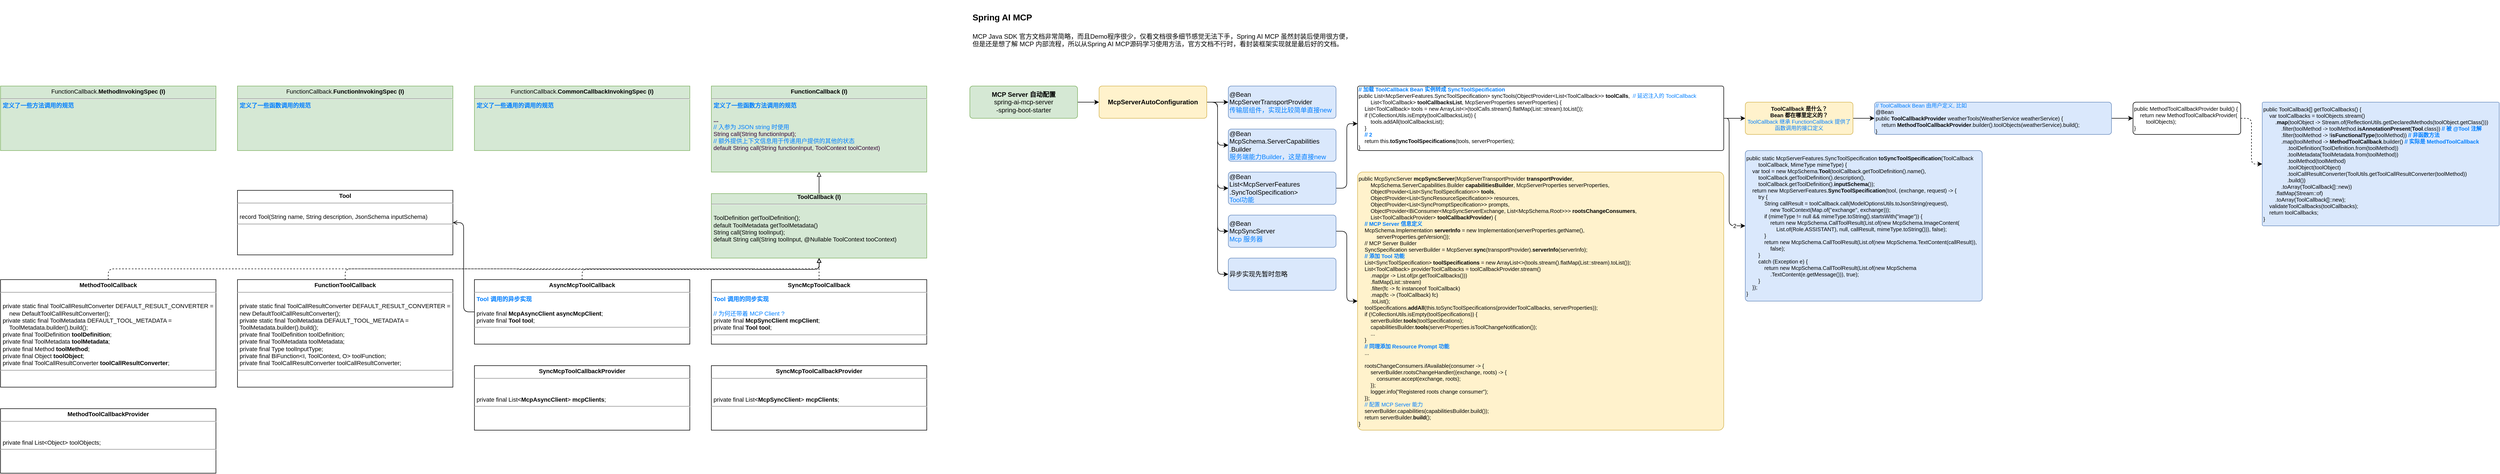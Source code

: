<mxfile version="21.6.5" type="device">
  <diagram name="第 1 页" id="XnNakg923boPIak-HuEp">
    <mxGraphModel dx="3772" dy="879" grid="1" gridSize="10" guides="1" tooltips="1" connect="1" arrows="1" fold="1" page="1" pageScale="1" pageWidth="1169" pageHeight="827" math="0" shadow="0">
      <root>
        <mxCell id="0" />
        <mxCell id="1" parent="0" />
        <mxCell id="woICrgdA6XP3ZZqdvXJH-1" value="&lt;h1&gt;&lt;font style=&quot;&quot;&gt;&lt;span style=&quot;font-size: 16px;&quot;&gt;Spring AI MCP&lt;/span&gt;&lt;/font&gt;&lt;/h1&gt;&lt;div&gt;MCP Java SDK 官方文档非常简略，而且Demo程序很少，仅看文档很多细节感觉无法下手，Spring AI MCP 虽然封装后使用很方便，但是还是想了解 MCP 内部流程，所以从Spring AI MCP源码学习使用方法，官方文档不行时，看封装框架实现就是最后好的文档。&lt;/div&gt;&lt;div&gt;&lt;br&gt;&lt;/div&gt;" style="text;html=1;strokeColor=none;fillColor=none;spacing=5;spacingTop=-20;whiteSpace=wrap;overflow=hidden;rounded=0;" parent="1" vertex="1">
          <mxGeometry x="40" y="10" width="720" height="90" as="geometry" />
        </mxCell>
        <mxCell id="woICrgdA6XP3ZZqdvXJH-4" value="" style="edgeStyle=orthogonalEdgeStyle;rounded=1;orthogonalLoop=1;jettySize=auto;html=1;" parent="1" source="woICrgdA6XP3ZZqdvXJH-2" target="woICrgdA6XP3ZZqdvXJH-3" edge="1">
          <mxGeometry relative="1" as="geometry" />
        </mxCell>
        <mxCell id="woICrgdA6XP3ZZqdvXJH-2" value="&lt;b&gt;MCP Server 自动配置&lt;/b&gt;&lt;br&gt;spring-ai-mcp-server&lt;br&gt;-spring-boot-starter" style="rounded=1;whiteSpace=wrap;html=1;fillColor=#d5e8d4;strokeColor=#82b366;arcSize=9;" parent="1" vertex="1">
          <mxGeometry x="40" y="160" width="200" height="60" as="geometry" />
        </mxCell>
        <mxCell id="woICrgdA6XP3ZZqdvXJH-6" value="" style="edgeStyle=orthogonalEdgeStyle;rounded=1;orthogonalLoop=1;jettySize=auto;html=1;" parent="1" source="woICrgdA6XP3ZZqdvXJH-3" target="woICrgdA6XP3ZZqdvXJH-5" edge="1">
          <mxGeometry relative="1" as="geometry" />
        </mxCell>
        <mxCell id="woICrgdA6XP3ZZqdvXJH-10" style="edgeStyle=orthogonalEdgeStyle;rounded=1;orthogonalLoop=1;jettySize=auto;html=1;exitX=1;exitY=0.5;exitDx=0;exitDy=0;entryX=0;entryY=0.5;entryDx=0;entryDy=0;" parent="1" source="woICrgdA6XP3ZZqdvXJH-3" target="woICrgdA6XP3ZZqdvXJH-7" edge="1">
          <mxGeometry relative="1" as="geometry" />
        </mxCell>
        <mxCell id="woICrgdA6XP3ZZqdvXJH-11" style="edgeStyle=orthogonalEdgeStyle;rounded=1;orthogonalLoop=1;jettySize=auto;html=1;exitX=1;exitY=0.5;exitDx=0;exitDy=0;entryX=0;entryY=0.5;entryDx=0;entryDy=0;" parent="1" source="woICrgdA6XP3ZZqdvXJH-3" target="woICrgdA6XP3ZZqdvXJH-8" edge="1">
          <mxGeometry relative="1" as="geometry" />
        </mxCell>
        <mxCell id="woICrgdA6XP3ZZqdvXJH-12" style="edgeStyle=orthogonalEdgeStyle;rounded=1;orthogonalLoop=1;jettySize=auto;html=1;exitX=1;exitY=0.5;exitDx=0;exitDy=0;entryX=0;entryY=0.5;entryDx=0;entryDy=0;" parent="1" source="woICrgdA6XP3ZZqdvXJH-3" target="woICrgdA6XP3ZZqdvXJH-9" edge="1">
          <mxGeometry relative="1" as="geometry" />
        </mxCell>
        <mxCell id="woICrgdA6XP3ZZqdvXJH-16" style="edgeStyle=orthogonalEdgeStyle;rounded=1;orthogonalLoop=1;jettySize=auto;html=1;exitX=1;exitY=0.5;exitDx=0;exitDy=0;entryX=0;entryY=0.5;entryDx=0;entryDy=0;" parent="1" source="woICrgdA6XP3ZZqdvXJH-3" target="woICrgdA6XP3ZZqdvXJH-15" edge="1">
          <mxGeometry relative="1" as="geometry" />
        </mxCell>
        <mxCell id="woICrgdA6XP3ZZqdvXJH-3" value="&lt;b&gt;McpServerAutoConfiguration&lt;/b&gt;" style="rounded=1;whiteSpace=wrap;html=1;arcSize=9;fillColor=#fff2cc;strokeColor=#d6b656;" parent="1" vertex="1">
          <mxGeometry x="280" y="160" width="200" height="60" as="geometry" />
        </mxCell>
        <mxCell id="woICrgdA6XP3ZZqdvXJH-5" value="@Bean&lt;br&gt;McpServerTransportProvider&lt;br&gt;&lt;font color=&quot;#007fff&quot;&gt;传输层组件，实现比较简单直接new&lt;/font&gt;" style="rounded=1;whiteSpace=wrap;html=1;arcSize=9;fillColor=#dae8fc;strokeColor=#6c8ebf;align=left;" parent="1" vertex="1">
          <mxGeometry x="520" y="160" width="200" height="60" as="geometry" />
        </mxCell>
        <mxCell id="woICrgdA6XP3ZZqdvXJH-7" value="@Bean&lt;br&gt;McpSchema.ServerCapabilities&lt;br&gt;.Builder&lt;br&gt;&lt;font color=&quot;#007fff&quot;&gt;服务端能力Builder，这是直接new&lt;/font&gt;" style="rounded=1;whiteSpace=wrap;html=1;arcSize=9;fillColor=#dae8fc;strokeColor=#6c8ebf;align=left;" parent="1" vertex="1">
          <mxGeometry x="520" y="240" width="200" height="60" as="geometry" />
        </mxCell>
        <mxCell id="woICrgdA6XP3ZZqdvXJH-18" value="" style="edgeStyle=orthogonalEdgeStyle;rounded=1;orthogonalLoop=1;jettySize=auto;html=1;" parent="1" source="woICrgdA6XP3ZZqdvXJH-8" target="woICrgdA6XP3ZZqdvXJH-17" edge="1">
          <mxGeometry relative="1" as="geometry">
            <Array as="points">
              <mxPoint x="740" y="350" />
              <mxPoint x="740" y="230" />
            </Array>
          </mxGeometry>
        </mxCell>
        <mxCell id="woICrgdA6XP3ZZqdvXJH-8" value="@Bean&lt;br&gt;List&amp;lt;McpServerFeatures&lt;br&gt;.SyncToolSpecification&amp;gt;&lt;br&gt;&lt;font color=&quot;#007fff&quot;&gt;Tool功能&lt;/font&gt;" style="rounded=1;whiteSpace=wrap;html=1;arcSize=9;fillColor=#dae8fc;strokeColor=#6c8ebf;align=left;" parent="1" vertex="1">
          <mxGeometry x="520" y="320" width="200" height="60" as="geometry" />
        </mxCell>
        <mxCell id="woICrgdA6XP3ZZqdvXJH-14" value="" style="edgeStyle=orthogonalEdgeStyle;rounded=1;orthogonalLoop=1;jettySize=auto;html=1;" parent="1" source="woICrgdA6XP3ZZqdvXJH-9" target="woICrgdA6XP3ZZqdvXJH-13" edge="1">
          <mxGeometry relative="1" as="geometry" />
        </mxCell>
        <mxCell id="woICrgdA6XP3ZZqdvXJH-9" value="@Bean&lt;br&gt;McpSyncServer&lt;br&gt;&lt;font color=&quot;#007fff&quot;&gt;Mcp 服务器&lt;/font&gt;" style="rounded=1;whiteSpace=wrap;html=1;arcSize=9;fillColor=#dae8fc;strokeColor=#6c8ebf;align=left;" parent="1" vertex="1">
          <mxGeometry x="520" y="400" width="200" height="60" as="geometry" />
        </mxCell>
        <mxCell id="woICrgdA6XP3ZZqdvXJH-13" value="&lt;div style=&quot;font-size: 10px;&quot;&gt;public McpSyncServer &lt;b&gt;mcpSyncServer&lt;/b&gt;(McpServerTransportProvider &lt;b&gt;transportProvider&lt;/b&gt;,&lt;/div&gt;&lt;div style=&quot;font-size: 10px;&quot;&gt;&amp;nbsp; &amp;nbsp; &amp;nbsp; &amp;nbsp; McpSchema.ServerCapabilities.Builder &lt;b&gt;capabilitiesBuilder&lt;/b&gt;, McpServerProperties serverProperties,&lt;/div&gt;&lt;div style=&quot;font-size: 10px;&quot;&gt;&amp;nbsp; &amp;nbsp; &amp;nbsp; &amp;nbsp; ObjectProvider&amp;lt;List&amp;lt;SyncToolSpecification&amp;gt;&amp;gt; &lt;b&gt;tools&lt;/b&gt;,&lt;/div&gt;&lt;div style=&quot;font-size: 10px;&quot;&gt;&amp;nbsp; &amp;nbsp; &amp;nbsp; &amp;nbsp; ObjectProvider&amp;lt;List&amp;lt;SyncResourceSpecification&amp;gt;&amp;gt; resources,&lt;/div&gt;&lt;div style=&quot;font-size: 10px;&quot;&gt;&amp;nbsp; &amp;nbsp; &amp;nbsp; &amp;nbsp; ObjectProvider&amp;lt;List&amp;lt;SyncPromptSpecification&amp;gt;&amp;gt; prompts,&lt;/div&gt;&lt;div style=&quot;font-size: 10px;&quot;&gt;&amp;nbsp; &amp;nbsp; &amp;nbsp; &amp;nbsp; ObjectProvider&amp;lt;BiConsumer&amp;lt;McpSyncServerExchange, List&amp;lt;McpSchema.Root&amp;gt;&amp;gt;&amp;gt; &lt;b&gt;rootsChangeConsumers&lt;/b&gt;,&lt;/div&gt;&lt;div style=&quot;font-size: 10px;&quot;&gt;&amp;nbsp; &amp;nbsp; &amp;nbsp; &amp;nbsp; List&amp;lt;ToolCallbackProvider&amp;gt; &lt;b&gt;toolCallbackProvider&lt;/b&gt;) {&lt;/div&gt;&lt;div style=&quot;font-size: 10px;&quot;&gt;&lt;font color=&quot;#007fff&quot;&gt;&lt;b&gt;&amp;nbsp; &amp;nbsp; // MCP Server 信息定义&lt;/b&gt;&lt;/font&gt;&lt;/div&gt;&lt;div style=&quot;font-size: 10px;&quot;&gt;&amp;nbsp; &amp;nbsp; McpSchema.Implementation &lt;b&gt;serverInfo&lt;/b&gt; = new Implementation(serverProperties.getName(),&lt;/div&gt;&lt;div style=&quot;font-size: 10px;&quot;&gt;&amp;nbsp; &amp;nbsp; &amp;nbsp; &amp;nbsp; &amp;nbsp; &amp;nbsp; serverProperties.getVersion());&lt;/div&gt;&lt;div style=&quot;font-size: 10px;&quot;&gt;&amp;nbsp; &amp;nbsp; // MCP Server Builder&lt;/div&gt;&lt;div style=&quot;font-size: 10px;&quot;&gt;&amp;nbsp; &amp;nbsp; SyncSpecification serverBuilder = McpServer.&lt;b&gt;sync&lt;/b&gt;(transportProvider).&lt;b&gt;serverInfo&lt;/b&gt;(serverInfo);&lt;/div&gt;&lt;div style=&quot;font-size: 10px;&quot;&gt;&lt;font color=&quot;#007fff&quot;&gt;&lt;b&gt;&amp;nbsp; &amp;nbsp; // 添加 Tool 功能&lt;/b&gt;&lt;/font&gt;&lt;/div&gt;&lt;div style=&quot;font-size: 10px;&quot;&gt;&amp;nbsp; &amp;nbsp; List&amp;lt;SyncToolSpecification&amp;gt; &lt;b&gt;toolSpecifications&lt;/b&gt; = new ArrayList&amp;lt;&amp;gt;(tools.stream().flatMap(List::stream).toList());&lt;/div&gt;&lt;div style=&quot;font-size: 10px;&quot;&gt;&amp;nbsp; &amp;nbsp; List&amp;lt;ToolCallback&amp;gt; providerToolCallbacks = toolCallbackProvider.stream()&lt;/div&gt;&lt;div style=&quot;font-size: 10px;&quot;&gt;&amp;nbsp; &amp;nbsp; &amp;nbsp; &amp;nbsp; .map(pr -&amp;gt; List.of(pr.getToolCallbacks()))&lt;/div&gt;&lt;div style=&quot;font-size: 10px;&quot;&gt;&amp;nbsp; &amp;nbsp; &amp;nbsp; &amp;nbsp; .flatMap(List::stream)&lt;/div&gt;&lt;div style=&quot;font-size: 10px;&quot;&gt;&amp;nbsp; &amp;nbsp; &amp;nbsp; &amp;nbsp; .filter(fc -&amp;gt; fc instanceof ToolCallback)&lt;/div&gt;&lt;div style=&quot;font-size: 10px;&quot;&gt;&amp;nbsp; &amp;nbsp; &amp;nbsp; &amp;nbsp; .map(fc -&amp;gt; (ToolCallback) fc)&lt;/div&gt;&lt;div style=&quot;font-size: 10px;&quot;&gt;&amp;nbsp; &amp;nbsp; &amp;nbsp; &amp;nbsp; .toList();&lt;/div&gt;&lt;div style=&quot;font-size: 10px;&quot;&gt;&amp;nbsp; &amp;nbsp; toolSpecifications.&lt;b&gt;addAll&lt;/b&gt;(this.toSyncToolSpecifications(providerToolCallbacks, serverProperties));&lt;/div&gt;&lt;div style=&quot;font-size: 10px;&quot;&gt;&amp;nbsp; &amp;nbsp; if (!CollectionUtils.isEmpty(toolSpecifications)) {&lt;/div&gt;&lt;div style=&quot;font-size: 10px;&quot;&gt;&amp;nbsp; &amp;nbsp; &amp;nbsp; &amp;nbsp; serverBuilder.&lt;b&gt;tools&lt;/b&gt;(toolSpecifications);&lt;/div&gt;&lt;div style=&quot;font-size: 10px;&quot;&gt;&amp;nbsp; &amp;nbsp; &amp;nbsp; &amp;nbsp; capabilitiesBuilder.&lt;b&gt;tools&lt;/b&gt;(serverProperties.isToolChangeNotification());&lt;/div&gt;&lt;div style=&quot;font-size: 10px;&quot;&gt;&amp;nbsp; &amp;nbsp; &amp;nbsp; &amp;nbsp; ...&lt;/div&gt;&lt;div style=&quot;font-size: 10px;&quot;&gt;&amp;nbsp; &amp;nbsp; }&lt;/div&gt;&lt;div style=&quot;font-size: 10px;&quot;&gt;&lt;font color=&quot;#007fff&quot;&gt;&lt;b&gt;&amp;nbsp; &amp;nbsp; // 同理添加 Resource Prompt 功能&lt;/b&gt;&lt;/font&gt;&lt;/div&gt;&lt;div style=&quot;font-size: 10px;&quot;&gt;&amp;nbsp; &amp;nbsp; ...&lt;/div&gt;&lt;div style=&quot;font-size: 10px;&quot;&gt;&lt;br style=&quot;font-size: 10px;&quot;&gt;&lt;/div&gt;&lt;div style=&quot;font-size: 10px;&quot;&gt;&amp;nbsp; &amp;nbsp; rootsChangeConsumers.ifAvailable(consumer -&amp;gt; {&lt;/div&gt;&lt;div style=&quot;font-size: 10px;&quot;&gt;&amp;nbsp; &amp;nbsp; &amp;nbsp; &amp;nbsp; serverBuilder.rootsChangeHandler((exchange, roots) -&amp;gt; {&lt;/div&gt;&lt;div style=&quot;font-size: 10px;&quot;&gt;&amp;nbsp; &amp;nbsp; &amp;nbsp; &amp;nbsp; &amp;nbsp; &amp;nbsp; consumer.accept(exchange, roots);&lt;/div&gt;&lt;div style=&quot;font-size: 10px;&quot;&gt;&amp;nbsp; &amp;nbsp; &amp;nbsp; &amp;nbsp; });&lt;/div&gt;&lt;div style=&quot;font-size: 10px;&quot;&gt;&amp;nbsp; &amp;nbsp; &amp;nbsp; &amp;nbsp; logger.info(&quot;Registered roots change consumer&quot;);&lt;/div&gt;&lt;div style=&quot;font-size: 10px;&quot;&gt;&amp;nbsp; &amp;nbsp; });&lt;/div&gt;&lt;div style=&quot;font-size: 10px;&quot;&gt;&lt;font color=&quot;#007fff&quot;&gt;&amp;nbsp; &amp;nbsp; // 配置 MCP Server 能力&lt;/font&gt;&lt;/div&gt;&lt;div style=&quot;font-size: 10px;&quot;&gt;&amp;nbsp; &amp;nbsp; serverBuilder.capabilities(capabilitiesBuilder.build());&lt;/div&gt;&lt;div style=&quot;font-size: 10px;&quot;&gt;&amp;nbsp; &amp;nbsp; return serverBuilder.&lt;b&gt;build&lt;/b&gt;();&lt;/div&gt;&lt;div style=&quot;font-size: 10px;&quot;&gt;}&lt;/div&gt;" style="rounded=1;whiteSpace=wrap;html=1;arcSize=2;fillColor=#fff2cc;strokeColor=#d6b656;align=left;fontSize=10;" parent="1" vertex="1">
          <mxGeometry x="760" y="320" width="680" height="480" as="geometry" />
        </mxCell>
        <mxCell id="woICrgdA6XP3ZZqdvXJH-15" value="异步实现先暂时忽略" style="rounded=1;whiteSpace=wrap;html=1;arcSize=9;fillColor=#dae8fc;strokeColor=#6c8ebf;align=left;" parent="1" vertex="1">
          <mxGeometry x="520" y="480" width="200" height="60" as="geometry" />
        </mxCell>
        <mxCell id="woICrgdA6XP3ZZqdvXJH-20" value="" style="edgeStyle=orthogonalEdgeStyle;rounded=1;orthogonalLoop=1;jettySize=auto;html=1;" parent="1" source="woICrgdA6XP3ZZqdvXJH-17" target="woICrgdA6XP3ZZqdvXJH-19" edge="1">
          <mxGeometry relative="1" as="geometry" />
        </mxCell>
        <mxCell id="woICrgdA6XP3ZZqdvXJH-47" style="edgeStyle=orthogonalEdgeStyle;rounded=1;orthogonalLoop=1;jettySize=auto;html=1;exitX=1;exitY=0.5;exitDx=0;exitDy=0;entryX=0;entryY=0.5;entryDx=0;entryDy=0;" parent="1" source="woICrgdA6XP3ZZqdvXJH-17" target="woICrgdA6XP3ZZqdvXJH-46" edge="1">
          <mxGeometry relative="1" as="geometry">
            <Array as="points">
              <mxPoint x="1450" y="220" />
              <mxPoint x="1450" y="420" />
            </Array>
          </mxGeometry>
        </mxCell>
        <mxCell id="woICrgdA6XP3ZZqdvXJH-48" value="2" style="edgeLabel;html=1;align=center;verticalAlign=middle;resizable=0;points=[];" parent="woICrgdA6XP3ZZqdvXJH-47" vertex="1" connectable="0">
          <mxGeometry x="0.73" y="1" relative="1" as="geometry">
            <mxPoint x="9" y="2" as="offset" />
          </mxGeometry>
        </mxCell>
        <mxCell id="woICrgdA6XP3ZZqdvXJH-17" value="&lt;div style=&quot;font-size: 10px;&quot;&gt;&lt;font color=&quot;#007fff&quot; style=&quot;font-size: 10px;&quot;&gt;&lt;b style=&quot;font-size: 10px;&quot;&gt;// 加载 ToolCallback Bean 实例转成 SyncToolSpecification&lt;/b&gt;&lt;/font&gt;&lt;/div&gt;&lt;div style=&quot;font-size: 10px;&quot;&gt;public List&amp;lt;McpServerFeatures.SyncToolSpecification&amp;gt; syncTools(ObjectProvider&amp;lt;List&amp;lt;ToolCallback&amp;gt;&amp;gt; &lt;b style=&quot;font-size: 10px;&quot;&gt;toolCalls&lt;/b&gt;,&amp;nbsp; &lt;font color=&quot;#007fff&quot;&gt;// 延迟注入的 ToolCallback&lt;/font&gt;&lt;/div&gt;&lt;div style=&quot;font-size: 10px;&quot;&gt;&amp;nbsp; &amp;nbsp; &amp;nbsp; &amp;nbsp; List&amp;lt;ToolCallback&amp;gt; &lt;b style=&quot;font-size: 10px;&quot;&gt;toolCallbacksList&lt;/b&gt;, McpServerProperties serverProperties) {&lt;/div&gt;&lt;div style=&quot;font-size: 10px;&quot;&gt;&amp;nbsp; &amp;nbsp; List&amp;lt;ToolCallback&amp;gt; tools = new ArrayList&amp;lt;&amp;gt;(toolCalls.stream().flatMap(List::stream).toList());&lt;/div&gt;&lt;div style=&quot;font-size: 10px;&quot;&gt;&amp;nbsp; &amp;nbsp; if (!CollectionUtils.isEmpty(toolCallbacksList)) {&lt;/div&gt;&lt;div style=&quot;font-size: 10px;&quot;&gt;&amp;nbsp; &amp;nbsp; &amp;nbsp; &amp;nbsp; tools.addAll(toolCallbacksList);&lt;/div&gt;&lt;div style=&quot;font-size: 10px;&quot;&gt;&amp;nbsp; &amp;nbsp; }&lt;/div&gt;&lt;div style=&quot;font-size: 10px;&quot;&gt;&amp;nbsp; &amp;nbsp; &lt;b&gt;&lt;font color=&quot;#007fff&quot;&gt;// 2&lt;/font&gt;&lt;/b&gt;&lt;/div&gt;&lt;div style=&quot;font-size: 10px;&quot;&gt;&amp;nbsp; &amp;nbsp; return this.&lt;b style=&quot;font-size: 10px;&quot;&gt;toSyncToolSpecifications&lt;/b&gt;(tools, serverProperties);&lt;/div&gt;&lt;div style=&quot;font-size: 10px;&quot;&gt;}&lt;/div&gt;" style="rounded=1;whiteSpace=wrap;html=1;arcSize=3;align=left;fontSize=10;" parent="1" vertex="1">
          <mxGeometry x="760" y="160" width="680" height="120" as="geometry" />
        </mxCell>
        <mxCell id="woICrgdA6XP3ZZqdvXJH-22" value="" style="edgeStyle=orthogonalEdgeStyle;rounded=1;orthogonalLoop=1;jettySize=auto;html=1;" parent="1" source="woICrgdA6XP3ZZqdvXJH-19" target="woICrgdA6XP3ZZqdvXJH-21" edge="1">
          <mxGeometry relative="1" as="geometry" />
        </mxCell>
        <mxCell id="woICrgdA6XP3ZZqdvXJH-19" value="&lt;div style=&quot;font-size: 10px;&quot;&gt;&lt;b&gt;ToolCallback 是什么？&lt;/b&gt;&lt;br&gt;&lt;b&gt;Bean 都在哪里定义的？&lt;/b&gt;&lt;br&gt;&lt;font style=&quot;&quot; color=&quot;#007fff&quot;&gt;ToolCallback 继承 FunctionCallback 提供了函数调用的接口定义&lt;/font&gt;&lt;/div&gt;" style="rounded=1;whiteSpace=wrap;html=1;arcSize=9;align=center;fontSize=10;fillColor=#fff2cc;strokeColor=#d6b656;" parent="1" vertex="1">
          <mxGeometry x="1480" y="190" width="200" height="60" as="geometry" />
        </mxCell>
        <mxCell id="woICrgdA6XP3ZZqdvXJH-43" value="" style="edgeStyle=orthogonalEdgeStyle;rounded=1;orthogonalLoop=1;jettySize=auto;html=1;" parent="1" source="woICrgdA6XP3ZZqdvXJH-21" target="woICrgdA6XP3ZZqdvXJH-42" edge="1">
          <mxGeometry relative="1" as="geometry" />
        </mxCell>
        <mxCell id="woICrgdA6XP3ZZqdvXJH-21" value="&lt;div style=&quot;font-size: 10px;&quot;&gt;&lt;font color=&quot;#007fff&quot;&gt;// ToolCallback Bean 由用户定义, 比如&lt;/font&gt;&lt;/div&gt;&lt;div style=&quot;font-size: 10px;&quot;&gt;&lt;div&gt;@Bean&lt;/div&gt;&lt;div&gt;public &lt;b&gt;ToolCallbackProvider&lt;/b&gt; weatherTools(WeatherService weatherService) {&lt;/div&gt;&lt;div&gt;&amp;nbsp; &amp;nbsp; return &lt;b&gt;MethodToolCallbackProvider&lt;/b&gt;.builder().toolObjects(weatherService).build();&lt;/div&gt;&lt;div&gt;}&lt;/div&gt;&lt;/div&gt;" style="rounded=1;whiteSpace=wrap;html=1;arcSize=9;align=left;fontSize=10;fillColor=#dae8fc;strokeColor=#6c8ebf;" parent="1" vertex="1">
          <mxGeometry x="1720" y="190" width="440" height="60" as="geometry" />
        </mxCell>
        <mxCell id="woICrgdA6XP3ZZqdvXJH-23" value="&lt;p style=&quot;margin: 4px 0px 0px; text-align: center; font-size: 11px;&quot;&gt;&lt;b style=&quot;font-size: 11px;&quot;&gt;FunctionCallback (I)&lt;/b&gt;&lt;br style=&quot;font-size: 11px;&quot;&gt;&lt;/p&gt;&lt;hr style=&quot;font-size: 11px;&quot;&gt;&lt;p style=&quot;margin: 0px 0px 0px 4px; font-size: 11px;&quot;&gt;&lt;/p&gt;&lt;p style=&quot;margin: 0px 0px 0px 4px; font-size: 11px;&quot;&gt;&lt;b style=&quot;font-size: 11px;&quot;&gt;&lt;font color=&quot;#007fff&quot; style=&quot;font-size: 11px;&quot;&gt;定义了一些函数方法调用的规范&lt;/font&gt;&lt;/b&gt;&lt;/p&gt;&lt;p style=&quot;margin: 0px 0px 0px 4px; font-size: 11px;&quot;&gt;&lt;b style=&quot;font-size: 11px;&quot;&gt;&lt;font color=&quot;#007fff&quot; style=&quot;font-size: 11px;&quot;&gt;&lt;br style=&quot;font-size: 11px;&quot;&gt;&lt;/font&gt;&lt;/b&gt;&lt;/p&gt;&lt;p style=&quot;margin: 0px 0px 0px 4px; font-size: 11px;&quot;&gt;&lt;b style=&quot;font-size: 11px;&quot;&gt;&lt;font color=&quot;#330033&quot; style=&quot;font-size: 11px;&quot;&gt;...&lt;/font&gt;&lt;/b&gt;&lt;/p&gt;&lt;p style=&quot;margin: 0px 0px 0px 4px; font-size: 11px;&quot;&gt;&lt;font style=&quot;font-size: 11px;&quot; color=&quot;#007fff&quot;&gt;// 入参为 JSON string 时使用&lt;/font&gt;&lt;/p&gt;&lt;p style=&quot;margin: 0px 0px 0px 4px; font-size: 11px;&quot;&gt;&lt;font color=&quot;#330033&quot; style=&quot;font-size: 11px;&quot;&gt;String call(String functionInput);&lt;br style=&quot;font-size: 11px;&quot;&gt;&lt;/font&gt;&lt;/p&gt;&lt;p style=&quot;margin: 0px 0px 0px 4px; font-size: 11px;&quot;&gt;&lt;font color=&quot;#007fff&quot; style=&quot;font-size: 11px;&quot;&gt;// 额外提供上下文信息用于传递用户提供的其他的状态&lt;/font&gt;&lt;/p&gt;&lt;p style=&quot;margin: 0px 0px 0px 4px; font-size: 11px;&quot;&gt;&lt;font color=&quot;#330033&quot; style=&quot;font-size: 11px;&quot;&gt;default String call(String functionInput, ToolContext toolContext)&lt;br style=&quot;font-size: 11px;&quot;&gt;&lt;/font&gt;&lt;/p&gt;&lt;p style=&quot;margin: 0px 0px 0px 4px; font-size: 11px;&quot;&gt;&lt;font style=&quot;font-size: 11px;&quot; color=&quot;#007fff&quot;&gt;&lt;b style=&quot;font-size: 11px;&quot;&gt;&lt;br style=&quot;font-size: 11px;&quot;&gt;&lt;/b&gt;&lt;/font&gt;&lt;/p&gt;" style="verticalAlign=top;align=left;overflow=fill;fontSize=11;fontFamily=Helvetica;html=1;whiteSpace=wrap;fillColor=#d5e8d4;strokeColor=#82b366;" parent="1" vertex="1">
          <mxGeometry x="-440" y="160" width="400" height="160" as="geometry" />
        </mxCell>
        <mxCell id="woICrgdA6XP3ZZqdvXJH-28" style="edgeStyle=orthogonalEdgeStyle;rounded=1;orthogonalLoop=1;jettySize=auto;html=1;exitX=0.5;exitY=0;exitDx=0;exitDy=0;endArrow=block;endFill=0;fontSize=11;" parent="1" source="woICrgdA6XP3ZZqdvXJH-24" target="woICrgdA6XP3ZZqdvXJH-23" edge="1">
          <mxGeometry relative="1" as="geometry" />
        </mxCell>
        <mxCell id="woICrgdA6XP3ZZqdvXJH-24" value="&lt;div style=&quot;text-align: center; font-size: 11px;&quot;&gt;&lt;b style=&quot;font-size: 11px;&quot;&gt;ToolCallback (I)&lt;/b&gt;&lt;br style=&quot;font-size: 11px;&quot;&gt;&lt;/div&gt;&lt;hr style=&quot;font-size: 11px;&quot;&gt;&lt;p style=&quot;margin: 0px 0px 0px 4px; font-size: 11px;&quot;&gt;&lt;br style=&quot;font-size: 11px;&quot;&gt;&lt;/p&gt;&lt;p style=&quot;margin: 0px 0px 0px 4px; font-size: 11px;&quot;&gt;ToolDefinition getToolDefinition();&lt;br style=&quot;font-size: 11px;&quot;&gt;&lt;/p&gt;&lt;p style=&quot;margin: 0px 0px 0px 4px; font-size: 11px;&quot;&gt;default ToolMetadata getToolMetadata()&lt;br style=&quot;font-size: 11px;&quot;&gt;&lt;/p&gt;&lt;p style=&quot;margin: 0px 0px 0px 4px; font-size: 11px;&quot;&gt;String call(String toolInput);&lt;br style=&quot;font-size: 11px;&quot;&gt;&lt;/p&gt;&lt;p style=&quot;margin: 0px 0px 0px 4px; font-size: 11px;&quot;&gt;default String call(String toolInput, @Nullable ToolContext tooContext)&lt;br style=&quot;font-size: 11px;&quot;&gt;&lt;/p&gt;" style="verticalAlign=top;align=left;overflow=fill;fontSize=11;fontFamily=Helvetica;html=1;whiteSpace=wrap;fillColor=#d5e8d4;strokeColor=#82b366;" parent="1" vertex="1">
          <mxGeometry x="-440" y="360" width="400" height="120" as="geometry" />
        </mxCell>
        <mxCell id="woICrgdA6XP3ZZqdvXJH-25" value="&lt;p style=&quot;margin: 4px 0px 0px; text-align: center; font-size: 11px;&quot;&gt;FunctionCallback.&lt;b style=&quot;font-size: 11px;&quot;&gt;CommonCallbackInvokingSpec&amp;nbsp;(I)&lt;/b&gt;&lt;br style=&quot;font-size: 11px;&quot;&gt;&lt;/p&gt;&lt;hr style=&quot;font-size: 11px;&quot;&gt;&lt;p style=&quot;margin: 0px 0px 0px 4px; font-size: 11px;&quot;&gt;&lt;/p&gt;&lt;p style=&quot;margin: 0px 0px 0px 4px; font-size: 11px;&quot;&gt;&lt;b style=&quot;font-size: 11px;&quot;&gt;&lt;font color=&quot;#007fff&quot; style=&quot;font-size: 11px;&quot;&gt;定义了一些通用的调用的规范&lt;/font&gt;&lt;/b&gt;&lt;/p&gt;&lt;p style=&quot;margin: 0px 0px 0px 4px; font-size: 11px;&quot;&gt;&lt;b style=&quot;font-size: 11px;&quot;&gt;&lt;font color=&quot;#007fff&quot; style=&quot;font-size: 11px;&quot;&gt;&lt;br style=&quot;font-size: 11px;&quot;&gt;&lt;/font&gt;&lt;/b&gt;&lt;/p&gt;&lt;p style=&quot;margin: 0px 0px 0px 4px; font-size: 11px;&quot;&gt;&lt;br style=&quot;font-size: 11px;&quot;&gt;&lt;/p&gt;" style="verticalAlign=top;align=left;overflow=fill;fontSize=11;fontFamily=Helvetica;html=1;whiteSpace=wrap;fillColor=#d5e8d4;strokeColor=#82b366;" parent="1" vertex="1">
          <mxGeometry x="-880" y="160" width="400" height="120" as="geometry" />
        </mxCell>
        <mxCell id="woICrgdA6XP3ZZqdvXJH-26" value="&lt;p style=&quot;margin: 4px 0px 0px; text-align: center; font-size: 11px;&quot;&gt;FunctionCallback.&lt;b style=&quot;font-size: 11px;&quot;&gt;FunctionInvokingSpec&amp;nbsp;(I)&lt;/b&gt;&lt;br style=&quot;font-size: 11px;&quot;&gt;&lt;/p&gt;&lt;hr style=&quot;font-size: 11px;&quot;&gt;&lt;p style=&quot;margin: 0px 0px 0px 4px; font-size: 11px;&quot;&gt;&lt;/p&gt;&lt;p style=&quot;margin: 0px 0px 0px 4px; font-size: 11px;&quot;&gt;&lt;b style=&quot;font-size: 11px;&quot;&gt;&lt;font color=&quot;#007fff&quot; style=&quot;font-size: 11px;&quot;&gt;定义了一些函数调用的规范&lt;/font&gt;&lt;/b&gt;&lt;/p&gt;&lt;p style=&quot;margin: 0px 0px 0px 4px; font-size: 11px;&quot;&gt;&lt;b style=&quot;font-size: 11px;&quot;&gt;&lt;font color=&quot;#007fff&quot; style=&quot;font-size: 11px;&quot;&gt;&lt;br style=&quot;font-size: 11px;&quot;&gt;&lt;/font&gt;&lt;/b&gt;&lt;/p&gt;&lt;p style=&quot;margin: 0px 0px 0px 4px; font-size: 11px;&quot;&gt;&lt;br style=&quot;font-size: 11px;&quot;&gt;&lt;/p&gt;" style="verticalAlign=top;align=left;overflow=fill;fontSize=11;fontFamily=Helvetica;html=1;whiteSpace=wrap;fillColor=#d5e8d4;strokeColor=#82b366;" parent="1" vertex="1">
          <mxGeometry x="-1320" y="160" width="400" height="120" as="geometry" />
        </mxCell>
        <mxCell id="woICrgdA6XP3ZZqdvXJH-27" value="&lt;p style=&quot;margin: 4px 0px 0px; text-align: center; font-size: 11px;&quot;&gt;FunctionCallback.&lt;b style=&quot;font-size: 11px;&quot;&gt;MethodInvokingSpec&amp;nbsp;(I)&lt;/b&gt;&lt;br style=&quot;font-size: 11px;&quot;&gt;&lt;/p&gt;&lt;hr style=&quot;font-size: 11px;&quot;&gt;&lt;p style=&quot;margin: 0px 0px 0px 4px; font-size: 11px;&quot;&gt;&lt;/p&gt;&lt;p style=&quot;margin: 0px 0px 0px 4px; font-size: 11px;&quot;&gt;&lt;b style=&quot;font-size: 11px;&quot;&gt;&lt;font color=&quot;#007fff&quot; style=&quot;font-size: 11px;&quot;&gt;定义了一些方法调用的规范&lt;/font&gt;&lt;/b&gt;&lt;/p&gt;&lt;p style=&quot;margin: 0px 0px 0px 4px; font-size: 11px;&quot;&gt;&lt;b style=&quot;font-size: 11px;&quot;&gt;&lt;font color=&quot;#007fff&quot; style=&quot;font-size: 11px;&quot;&gt;&lt;br style=&quot;font-size: 11px;&quot;&gt;&lt;/font&gt;&lt;/b&gt;&lt;/p&gt;&lt;p style=&quot;margin: 0px 0px 0px 4px; font-size: 11px;&quot;&gt;&lt;br style=&quot;font-size: 11px;&quot;&gt;&lt;/p&gt;" style="verticalAlign=top;align=left;overflow=fill;fontSize=11;fontFamily=Helvetica;html=1;whiteSpace=wrap;fillColor=#d5e8d4;strokeColor=#82b366;" parent="1" vertex="1">
          <mxGeometry x="-1760" y="160" width="400" height="120" as="geometry" />
        </mxCell>
        <mxCell id="woICrgdA6XP3ZZqdvXJH-30" style="edgeStyle=orthogonalEdgeStyle;rounded=1;orthogonalLoop=1;jettySize=auto;html=1;exitX=0.5;exitY=0;exitDx=0;exitDy=0;endArrow=block;endFill=0;dashed=1;fontSize=11;" parent="1" source="woICrgdA6XP3ZZqdvXJH-29" target="woICrgdA6XP3ZZqdvXJH-24" edge="1">
          <mxGeometry relative="1" as="geometry" />
        </mxCell>
        <mxCell id="woICrgdA6XP3ZZqdvXJH-29" value="&lt;p style=&quot;margin: 4px 0px 0px; text-align: center; font-size: 11px;&quot;&gt;&lt;b style=&quot;font-size: 11px;&quot;&gt;SyncMcpToolCallback&lt;/b&gt;&lt;br style=&quot;font-size: 11px;&quot;&gt;&lt;/p&gt;&lt;hr style=&quot;font-size: 11px;&quot;&gt;&lt;p style=&quot;margin: 0px 0px 0px 4px; font-size: 11px;&quot;&gt;&lt;b style=&quot;font-size: 11px;&quot;&gt;&lt;font color=&quot;#007fff&quot;&gt;Tool 调用的同步实现&lt;/font&gt;&lt;/b&gt;&lt;/p&gt;&lt;p style=&quot;margin: 0px 0px 0px 4px; font-size: 11px;&quot;&gt;&lt;b style=&quot;font-size: 11px;&quot;&gt;&lt;br style=&quot;font-size: 11px;&quot;&gt;&lt;/b&gt;&lt;/p&gt;&lt;p style=&quot;margin: 0px 0px 0px 4px; font-size: 11px;&quot;&gt;&lt;span style=&quot;font-size: 11px;&quot;&gt;&lt;font style=&quot;&quot; color=&quot;#007fff&quot;&gt;// 为何还带着 MCP Client ?&lt;/font&gt;&lt;/span&gt;&lt;/p&gt;&lt;p style=&quot;margin: 0px 0px 0px 4px;&quot;&gt;private final &lt;b&gt;McpSyncClient&lt;/b&gt; &lt;b&gt;mcpClient&lt;/b&gt;;&lt;br style=&quot;font-size: 11px;&quot;&gt;&lt;/p&gt;&lt;p style=&quot;margin: 0px 0px 0px 4px;&quot;&gt;private final &lt;b&gt;Tool&lt;/b&gt; &lt;b&gt;tool&lt;/b&gt;;&lt;br&gt;&lt;/p&gt;&lt;hr style=&quot;font-size: 11px;&quot;&gt;&lt;p style=&quot;margin: 0px 0px 0px 4px; font-size: 11px;&quot;&gt;&lt;br&gt;&lt;/p&gt;" style="verticalAlign=top;align=left;overflow=fill;fontSize=11;fontFamily=Helvetica;html=1;whiteSpace=wrap;" parent="1" vertex="1">
          <mxGeometry x="-440" y="520" width="400" height="120" as="geometry" />
        </mxCell>
        <mxCell id="woICrgdA6XP3ZZqdvXJH-32" style="edgeStyle=orthogonalEdgeStyle;rounded=1;orthogonalLoop=1;jettySize=auto;html=1;exitX=0.5;exitY=0;exitDx=0;exitDy=0;endArrow=block;endFill=0;dashed=1;" parent="1" source="woICrgdA6XP3ZZqdvXJH-31" edge="1">
          <mxGeometry relative="1" as="geometry">
            <mxPoint x="-240" y="480" as="targetPoint" />
          </mxGeometry>
        </mxCell>
        <mxCell id="woICrgdA6XP3ZZqdvXJH-34" style="edgeStyle=orthogonalEdgeStyle;rounded=1;orthogonalLoop=1;jettySize=auto;html=1;exitX=0;exitY=0.5;exitDx=0;exitDy=0;endArrow=open;endFill=0;" parent="1" source="woICrgdA6XP3ZZqdvXJH-31" target="woICrgdA6XP3ZZqdvXJH-33" edge="1">
          <mxGeometry relative="1" as="geometry">
            <Array as="points">
              <mxPoint x="-900" y="580" />
              <mxPoint x="-900" y="414" />
            </Array>
          </mxGeometry>
        </mxCell>
        <mxCell id="woICrgdA6XP3ZZqdvXJH-31" value="&lt;p style=&quot;margin: 4px 0px 0px; text-align: center; font-size: 11px;&quot;&gt;&lt;b style=&quot;font-size: 11px;&quot;&gt;AsyncMcpToolCallback&lt;/b&gt;&lt;br style=&quot;font-size: 11px;&quot;&gt;&lt;/p&gt;&lt;hr style=&quot;font-size: 11px;&quot;&gt;&lt;p style=&quot;margin: 0px 0px 0px 4px; font-size: 11px;&quot;&gt;&lt;b style=&quot;font-size: 11px;&quot;&gt;&lt;font color=&quot;#007fff&quot;&gt;Tool 调用的异步实现&lt;/font&gt;&lt;/b&gt;&lt;/p&gt;&lt;p style=&quot;margin: 0px 0px 0px 4px; font-size: 11px;&quot;&gt;&lt;b style=&quot;font-size: 11px;&quot;&gt;&lt;br style=&quot;font-size: 11px;&quot;&gt;&lt;/b&gt;&lt;/p&gt;&lt;p style=&quot;margin: 0px 0px 0px 4px;&quot;&gt;private final &lt;b&gt;McpAsyncClient&lt;/b&gt; &lt;b&gt;asyncMcpClient&lt;/b&gt;;&lt;/p&gt;&lt;p style=&quot;margin: 0px 0px 0px 4px;&quot;&gt;private final &lt;b&gt;Tool&lt;/b&gt; &lt;b&gt;tool&lt;/b&gt;;&lt;/p&gt;&lt;hr style=&quot;font-size: 11px;&quot;&gt;&lt;p style=&quot;margin: 0px 0px 0px 4px; font-size: 11px;&quot;&gt;&lt;br&gt;&lt;/p&gt;" style="verticalAlign=top;align=left;overflow=fill;fontSize=11;fontFamily=Helvetica;html=1;whiteSpace=wrap;" parent="1" vertex="1">
          <mxGeometry x="-880" y="520" width="400" height="120" as="geometry" />
        </mxCell>
        <mxCell id="woICrgdA6XP3ZZqdvXJH-33" value="&lt;p style=&quot;margin: 4px 0px 0px; text-align: center;&quot;&gt;&lt;b&gt;Tool&lt;/b&gt;&lt;br style=&quot;font-size: 11px;&quot;&gt;&lt;/p&gt;&lt;hr style=&quot;font-size: 11px;&quot;&gt;&lt;p style=&quot;margin: 0px 0px 0px 4px; font-size: 11px;&quot;&gt;&lt;br&gt;&lt;/p&gt;&lt;p style=&quot;margin: 0px 0px 0px 4px;&quot;&gt;record Tool(String name, String description, JsonSchema inputSchema)&lt;br&gt;&lt;/p&gt;&lt;hr style=&quot;font-size: 11px;&quot;&gt;&lt;p style=&quot;margin: 0px 0px 0px 4px; font-size: 11px;&quot;&gt;&lt;br&gt;&lt;/p&gt;" style="verticalAlign=top;align=left;overflow=fill;fontSize=11;fontFamily=Helvetica;html=1;whiteSpace=wrap;" parent="1" vertex="1">
          <mxGeometry x="-1320" y="354" width="400" height="120" as="geometry" />
        </mxCell>
        <mxCell id="woICrgdA6XP3ZZqdvXJH-35" value="&lt;p style=&quot;margin: 4px 0px 0px; text-align: center;&quot;&gt;&lt;b&gt;SyncMcpToolCallbackProvider&lt;/b&gt;&lt;br style=&quot;font-size: 11px;&quot;&gt;&lt;/p&gt;&lt;hr style=&quot;font-size: 11px;&quot;&gt;&lt;p style=&quot;margin: 0px 0px 0px 4px; font-size: 11px;&quot;&gt;&lt;br&gt;&lt;/p&gt;&lt;p style=&quot;margin: 0px 0px 0px 4px; font-size: 11px;&quot;&gt;&lt;b style=&quot;font-size: 11px;&quot;&gt;&lt;br style=&quot;font-size: 11px;&quot;&gt;&lt;/b&gt;&lt;/p&gt;&lt;p style=&quot;margin: 0px 0px 0px 4px;&quot;&gt;private final List&amp;lt;&lt;b&gt;McpSyncClient&lt;/b&gt;&amp;gt; &lt;b&gt;mcpClients&lt;/b&gt;;&lt;br&gt;&lt;/p&gt;&lt;hr style=&quot;font-size: 11px;&quot;&gt;&lt;p style=&quot;margin: 0px 0px 0px 4px; font-size: 11px;&quot;&gt;&lt;br&gt;&lt;/p&gt;" style="verticalAlign=top;align=left;overflow=fill;fontSize=11;fontFamily=Helvetica;html=1;whiteSpace=wrap;" parent="1" vertex="1">
          <mxGeometry x="-440" y="680" width="400" height="120" as="geometry" />
        </mxCell>
        <mxCell id="woICrgdA6XP3ZZqdvXJH-38" style="edgeStyle=orthogonalEdgeStyle;rounded=1;orthogonalLoop=1;jettySize=auto;html=1;exitX=0.5;exitY=0;exitDx=0;exitDy=0;entryX=0.5;entryY=1;entryDx=0;entryDy=0;endArrow=block;endFill=0;dashed=1;" parent="1" source="woICrgdA6XP3ZZqdvXJH-36" target="woICrgdA6XP3ZZqdvXJH-24" edge="1">
          <mxGeometry relative="1" as="geometry" />
        </mxCell>
        <mxCell id="woICrgdA6XP3ZZqdvXJH-36" value="&lt;p style=&quot;margin: 4px 0px 0px; text-align: center;&quot;&gt;&lt;b&gt;FunctionToolCallback&lt;/b&gt;&lt;br style=&quot;font-size: 11px;&quot;&gt;&lt;/p&gt;&lt;hr style=&quot;font-size: 11px;&quot;&gt;&lt;p style=&quot;margin: 0px 0px 0px 4px; font-size: 11px;&quot;&gt;&lt;br&gt;&lt;/p&gt;&lt;p style=&quot;margin: 0px 0px 0px 4px;&quot;&gt;private static final ToolCallResultConverter DEFAULT_RESULT_CONVERTER = new DefaultToolCallResultConverter();&lt;/p&gt;&lt;p style=&quot;margin: 0px 0px 0px 4px;&quot;&gt;private static final ToolMetadata DEFAULT_TOOL_METADATA = ToolMetadata.builder().build();&lt;/p&gt;&lt;p style=&quot;margin: 0px 0px 0px 4px;&quot;&gt;private final ToolDefinition toolDefinition;&lt;/p&gt;&lt;p style=&quot;margin: 0px 0px 0px 4px;&quot;&gt;private final ToolMetadata toolMetadata;&lt;/p&gt;&lt;p style=&quot;margin: 0px 0px 0px 4px;&quot;&gt;private final Type toolInputType;&lt;/p&gt;&lt;p style=&quot;margin: 0px 0px 0px 4px;&quot;&gt;private final BiFunction&amp;lt;I, ToolContext, O&amp;gt; toolFunction;&lt;/p&gt;&lt;p style=&quot;margin: 0px 0px 0px 4px;&quot;&gt;private final ToolCallResultConverter toolCallResultConverter;&lt;/p&gt;&lt;hr style=&quot;font-size: 11px;&quot;&gt;&lt;p style=&quot;margin: 0px 0px 0px 4px; font-size: 11px;&quot;&gt;&lt;br&gt;&lt;/p&gt;" style="verticalAlign=top;align=left;overflow=fill;fontSize=11;fontFamily=Helvetica;html=1;whiteSpace=wrap;" parent="1" vertex="1">
          <mxGeometry x="-1320" y="520" width="400" height="200" as="geometry" />
        </mxCell>
        <mxCell id="woICrgdA6XP3ZZqdvXJH-39" style="edgeStyle=orthogonalEdgeStyle;rounded=1;orthogonalLoop=1;jettySize=auto;html=1;exitX=0.5;exitY=0;exitDx=0;exitDy=0;endArrow=block;endFill=0;dashed=1;" parent="1" source="woICrgdA6XP3ZZqdvXJH-37" edge="1">
          <mxGeometry relative="1" as="geometry">
            <mxPoint x="-240" y="480" as="targetPoint" />
          </mxGeometry>
        </mxCell>
        <mxCell id="woICrgdA6XP3ZZqdvXJH-37" value="&lt;p style=&quot;margin: 4px 0px 0px; text-align: center;&quot;&gt;&lt;b&gt;MethodToolCallback&lt;/b&gt;&lt;br style=&quot;font-size: 11px;&quot;&gt;&lt;/p&gt;&lt;hr style=&quot;font-size: 11px;&quot;&gt;&lt;p style=&quot;margin: 0px 0px 0px 4px; font-size: 11px;&quot;&gt;&lt;br&gt;&lt;/p&gt;&lt;p style=&quot;margin: 0px 0px 0px 4px;&quot;&gt;private static final ToolCallResultConverter DEFAULT_RESULT_CONVERTER = &lt;br&gt;&amp;nbsp; &amp;nbsp; new DefaultToolCallResultConverter();&lt;/p&gt;&lt;p style=&quot;margin: 0px 0px 0px 4px;&quot;&gt;private static final ToolMetadata DEFAULT_TOOL_METADATA =&amp;nbsp; &amp;nbsp; &lt;br&gt;&amp;nbsp; &amp;nbsp; ToolMetadata.builder().build();&lt;/p&gt;&lt;p style=&quot;margin: 0px 0px 0px 4px;&quot;&gt;private final ToolDefinition &lt;b&gt;toolDefinition&lt;/b&gt;;&lt;/p&gt;&lt;p style=&quot;margin: 0px 0px 0px 4px;&quot;&gt;private final ToolMetadata &lt;b&gt;toolMetadata&lt;/b&gt;;&lt;/p&gt;&lt;p style=&quot;margin: 0px 0px 0px 4px;&quot;&gt;private final Method &lt;b&gt;toolMethod&lt;/b&gt;;&lt;/p&gt;&lt;p style=&quot;margin: 0px 0px 0px 4px;&quot;&gt;private final Object &lt;b&gt;toolObject&lt;/b&gt;;&lt;/p&gt;&lt;p style=&quot;margin: 0px 0px 0px 4px;&quot;&gt;private final ToolCallResultConverter &lt;b&gt;toolCallResultConverter&lt;/b&gt;;&lt;/p&gt;&lt;hr style=&quot;font-size: 11px;&quot;&gt;&lt;p style=&quot;margin: 0px 0px 0px 4px; font-size: 11px;&quot;&gt;&lt;br&gt;&lt;/p&gt;" style="verticalAlign=top;align=left;overflow=fill;fontSize=11;fontFamily=Helvetica;html=1;whiteSpace=wrap;" parent="1" vertex="1">
          <mxGeometry x="-1760" y="520" width="400" height="200" as="geometry" />
        </mxCell>
        <mxCell id="woICrgdA6XP3ZZqdvXJH-40" value="&lt;p style=&quot;margin: 4px 0px 0px; text-align: center;&quot;&gt;&lt;b&gt;MethodToolCallbackProvider&lt;/b&gt;&lt;br style=&quot;font-size: 11px;&quot;&gt;&lt;/p&gt;&lt;hr style=&quot;font-size: 11px;&quot;&gt;&lt;p style=&quot;margin: 0px 0px 0px 4px; font-size: 11px;&quot;&gt;&lt;br&gt;&lt;/p&gt;&lt;p style=&quot;margin: 0px 0px 0px 4px; font-size: 11px;&quot;&gt;&lt;b style=&quot;font-size: 11px;&quot;&gt;&lt;br style=&quot;font-size: 11px;&quot;&gt;&lt;/b&gt;&lt;/p&gt;&lt;p style=&quot;margin: 0px 0px 0px 4px;&quot;&gt;private final List&amp;lt;Object&amp;gt; toolObjects;&lt;br&gt;&lt;/p&gt;&lt;hr style=&quot;font-size: 11px;&quot;&gt;&lt;p style=&quot;margin: 0px 0px 0px 4px; font-size: 11px;&quot;&gt;&lt;br&gt;&lt;/p&gt;" style="verticalAlign=top;align=left;overflow=fill;fontSize=11;fontFamily=Helvetica;html=1;whiteSpace=wrap;" parent="1" vertex="1">
          <mxGeometry x="-1760" y="760" width="400" height="120" as="geometry" />
        </mxCell>
        <mxCell id="woICrgdA6XP3ZZqdvXJH-41" value="&lt;p style=&quot;margin: 4px 0px 0px; text-align: center;&quot;&gt;&lt;b&gt;SyncMcpToolCallbackProvider&lt;/b&gt;&lt;br style=&quot;font-size: 11px;&quot;&gt;&lt;/p&gt;&lt;hr style=&quot;font-size: 11px;&quot;&gt;&lt;p style=&quot;margin: 0px 0px 0px 4px; font-size: 11px;&quot;&gt;&lt;br&gt;&lt;/p&gt;&lt;p style=&quot;margin: 0px 0px 0px 4px; font-size: 11px;&quot;&gt;&lt;b style=&quot;font-size: 11px;&quot;&gt;&lt;br style=&quot;font-size: 11px;&quot;&gt;&lt;/b&gt;&lt;/p&gt;&lt;p style=&quot;margin: 0px 0px 0px 4px;&quot;&gt;private final List&amp;lt;&lt;b&gt;McpAsyncClient&lt;/b&gt;&amp;gt; &lt;b&gt;mcpClients&lt;/b&gt;;&lt;br&gt;&lt;/p&gt;&lt;hr style=&quot;font-size: 11px;&quot;&gt;&lt;p style=&quot;margin: 0px 0px 0px 4px; font-size: 11px;&quot;&gt;&lt;br&gt;&lt;/p&gt;" style="verticalAlign=top;align=left;overflow=fill;fontSize=11;fontFamily=Helvetica;html=1;whiteSpace=wrap;" parent="1" vertex="1">
          <mxGeometry x="-880" y="680" width="400" height="120" as="geometry" />
        </mxCell>
        <mxCell id="woICrgdA6XP3ZZqdvXJH-45" value="" style="edgeStyle=orthogonalEdgeStyle;rounded=1;orthogonalLoop=1;jettySize=auto;html=1;dashed=1;" parent="1" source="woICrgdA6XP3ZZqdvXJH-42" target="woICrgdA6XP3ZZqdvXJH-44" edge="1">
          <mxGeometry relative="1" as="geometry" />
        </mxCell>
        <mxCell id="woICrgdA6XP3ZZqdvXJH-42" value="&lt;div style=&quot;font-size: 10px;&quot;&gt;&lt;div&gt;public MethodToolCallbackProvider build() {&lt;/div&gt;&lt;div&gt;&amp;nbsp; &amp;nbsp; return new MethodToolCallbackProvider(&lt;br&gt;&lt;span style=&quot;white-space: pre;&quot;&gt;&#x9;&lt;/span&gt;toolObjects);&lt;/div&gt;&lt;div&gt;}&lt;/div&gt;&lt;/div&gt;" style="rounded=1;whiteSpace=wrap;html=1;arcSize=9;align=left;fontSize=10;" parent="1" vertex="1">
          <mxGeometry x="2200" y="190" width="200" height="60" as="geometry" />
        </mxCell>
        <mxCell id="woICrgdA6XP3ZZqdvXJH-44" value="&lt;div style=&quot;&quot;&gt;&lt;div style=&quot;&quot;&gt;public ToolCallback[] getToolCallbacks() {&lt;/div&gt;&lt;div style=&quot;&quot;&gt;&amp;nbsp; &amp;nbsp; var toolCallbacks = toolObjects.stream()&lt;/div&gt;&lt;div style=&quot;&quot;&gt;&amp;nbsp; &amp;nbsp; &amp;nbsp; &amp;nbsp; .&lt;b&gt;map&lt;/b&gt;(toolObject -&amp;gt; Stream.of(ReflectionUtils.getDeclaredMethods(toolObject.getClass()))&lt;/div&gt;&lt;div style=&quot;&quot;&gt;&amp;nbsp; &amp;nbsp; &amp;nbsp; &amp;nbsp; &amp;nbsp; &amp;nbsp; .filter(toolMethod -&amp;gt; toolMethod.&lt;b&gt;isAnnotationPresent&lt;/b&gt;(&lt;b&gt;Tool&lt;/b&gt;.class)) &lt;font color=&quot;#007fff&quot;&gt;&lt;b&gt;// 被 @Tool 注解&lt;/b&gt;&lt;/font&gt;&lt;/div&gt;&lt;div style=&quot;&quot;&gt;&amp;nbsp; &amp;nbsp; &amp;nbsp; &amp;nbsp; &amp;nbsp; &amp;nbsp; .filter(toolMethod -&amp;gt; !&lt;b&gt;isFunctionalType&lt;/b&gt;(toolMethod)) &lt;font color=&quot;#007fff&quot;&gt;&lt;b&gt;// 非函数方法&lt;/b&gt;&lt;/font&gt;&lt;/div&gt;&lt;div style=&quot;&quot;&gt;&amp;nbsp; &amp;nbsp; &amp;nbsp; &amp;nbsp; &amp;nbsp; &amp;nbsp; .map(toolMethod -&amp;gt; &lt;b&gt;MethodToolCallback&lt;/b&gt;.builder() &lt;font color=&quot;#007fff&quot;&gt;&lt;b&gt;// 实际是 MethodToolCallback&lt;/b&gt;&lt;/font&gt;&lt;/div&gt;&lt;div style=&quot;&quot;&gt;&amp;nbsp; &amp;nbsp; &amp;nbsp; &amp;nbsp; &amp;nbsp; &amp;nbsp; &amp;nbsp; &amp;nbsp; .toolDefinition(ToolDefinition.from(toolMethod))&lt;/div&gt;&lt;div style=&quot;&quot;&gt;&amp;nbsp; &amp;nbsp; &amp;nbsp; &amp;nbsp; &amp;nbsp; &amp;nbsp; &amp;nbsp; &amp;nbsp; .toolMetadata(ToolMetadata.from(toolMethod))&lt;/div&gt;&lt;div style=&quot;&quot;&gt;&amp;nbsp; &amp;nbsp; &amp;nbsp; &amp;nbsp; &amp;nbsp; &amp;nbsp; &amp;nbsp; &amp;nbsp; .toolMethod(toolMethod)&lt;/div&gt;&lt;div style=&quot;&quot;&gt;&amp;nbsp; &amp;nbsp; &amp;nbsp; &amp;nbsp; &amp;nbsp; &amp;nbsp; &amp;nbsp; &amp;nbsp; .toolObject(toolObject)&lt;/div&gt;&lt;div style=&quot;&quot;&gt;&amp;nbsp; &amp;nbsp; &amp;nbsp; &amp;nbsp; &amp;nbsp; &amp;nbsp; &amp;nbsp; &amp;nbsp; .toolCallResultConverter(ToolUtils.getToolCallResultConverter(toolMethod))&lt;/div&gt;&lt;div style=&quot;&quot;&gt;&amp;nbsp; &amp;nbsp; &amp;nbsp; &amp;nbsp; &amp;nbsp; &amp;nbsp; &amp;nbsp; &amp;nbsp; .build())&lt;/div&gt;&lt;div style=&quot;&quot;&gt;&amp;nbsp; &amp;nbsp; &amp;nbsp; &amp;nbsp; &amp;nbsp; &amp;nbsp; .toArray(ToolCallback[]::new))&lt;/div&gt;&lt;div style=&quot;&quot;&gt;&amp;nbsp; &amp;nbsp; &amp;nbsp; &amp;nbsp; .flatMap(Stream::of)&lt;/div&gt;&lt;div style=&quot;&quot;&gt;&amp;nbsp; &amp;nbsp; &amp;nbsp; &amp;nbsp; .toArray(ToolCallback[]::new);&lt;/div&gt;&lt;div style=&quot;&quot;&gt;&amp;nbsp; &amp;nbsp; validateToolCallbacks(toolCallbacks);&lt;/div&gt;&lt;div style=&quot;&quot;&gt;&amp;nbsp; &amp;nbsp; return toolCallbacks;&lt;/div&gt;&lt;div style=&quot;&quot;&gt;}&lt;/div&gt;&lt;/div&gt;" style="rounded=1;whiteSpace=wrap;html=1;arcSize=1;align=left;fontSize=10;fillColor=#dae8fc;strokeColor=#6c8ebf;" parent="1" vertex="1">
          <mxGeometry x="2440" y="190" width="440" height="230" as="geometry" />
        </mxCell>
        <mxCell id="woICrgdA6XP3ZZqdvXJH-46" value="&lt;div style=&quot;font-size: 10px;&quot;&gt;&lt;div&gt;public static McpServerFeatures.SyncToolSpecification &lt;b&gt;toSyncToolSpecification&lt;/b&gt;(ToolCallback &lt;br&gt;&lt;span style=&quot;white-space: pre;&quot;&gt;&#x9;&lt;/span&gt;toolCallback,&amp;nbsp;&lt;span style=&quot;background-color: initial;&quot;&gt;MimeType mimeType) {&lt;/span&gt;&lt;/div&gt;&lt;div&gt;&amp;nbsp; &amp;nbsp; var tool = new McpSchema.&lt;b&gt;Tool&lt;/b&gt;(toolCallback.getToolDefinition().name(),&lt;/div&gt;&lt;div&gt;&amp;nbsp; &amp;nbsp; &amp;nbsp; &amp;nbsp; toolCallback.getToolDefinition().description(), &lt;br&gt;&lt;span style=&quot;white-space: pre;&quot;&gt;&#x9;&lt;/span&gt;toolCallback.getToolDefinition().&lt;b&gt;inputSchema&lt;/b&gt;());&lt;/div&gt;&lt;div&gt;&amp;nbsp; &amp;nbsp; return new McpServerFeatures.&lt;b&gt;SyncToolSpecification&lt;/b&gt;(tool, (exchange, request) -&amp;gt; {&lt;/div&gt;&lt;div&gt;&amp;nbsp; &amp;nbsp; &amp;nbsp; &amp;nbsp; try {&lt;/div&gt;&lt;div&gt;&amp;nbsp; &amp;nbsp; &amp;nbsp; &amp;nbsp; &amp;nbsp; &amp;nbsp; String callResult = toolCallback.call(ModelOptionsUtils.toJsonString(request),&lt;/div&gt;&lt;div&gt;&amp;nbsp; &amp;nbsp; &amp;nbsp; &amp;nbsp; &amp;nbsp; &amp;nbsp; &amp;nbsp; &amp;nbsp; new ToolContext(Map.of(&quot;exchange&quot;, exchange)));&lt;/div&gt;&lt;div&gt;&amp;nbsp; &amp;nbsp; &amp;nbsp; &amp;nbsp; &amp;nbsp; &amp;nbsp; if (mimeType != null &amp;amp;&amp;amp; mimeType.toString().startsWith(&quot;image&quot;)) {&lt;/div&gt;&lt;div&gt;&amp;nbsp; &amp;nbsp; &amp;nbsp; &amp;nbsp; &amp;nbsp; &amp;nbsp; &amp;nbsp; &amp;nbsp; return new McpSchema.CallToolResult(List&lt;span style=&quot;background-color: initial;&quot;&gt;.of(new McpSchema.ImageContent(&lt;br&gt;&lt;span style=&quot;white-space: pre;&quot;&gt;&#x9;&lt;/span&gt;&lt;span style=&quot;white-space: pre;&quot;&gt;&#x9;&lt;/span&gt;&amp;nbsp; &amp;nbsp; List.of(Role.ASSISTANT), null, callResult, mimeType.toString())),&amp;nbsp;&lt;/span&gt;&lt;span style=&quot;background-color: initial;&quot;&gt;false);&lt;/span&gt;&lt;/div&gt;&lt;div&gt;&amp;nbsp; &amp;nbsp; &amp;nbsp; &amp;nbsp; &amp;nbsp; &amp;nbsp; }&lt;/div&gt;&lt;div&gt;&amp;nbsp; &amp;nbsp; &amp;nbsp; &amp;nbsp; &amp;nbsp; &amp;nbsp; return new McpSchema.CallToolResult(List.of(new McpSchema.TextContent(callResult)), &lt;br&gt;&lt;span style=&quot;white-space: pre;&quot;&gt;&#x9;&lt;/span&gt;&lt;span style=&quot;white-space: pre;&quot;&gt;&#x9;&lt;/span&gt;false);&lt;/div&gt;&lt;div&gt;&amp;nbsp; &amp;nbsp; &amp;nbsp; &amp;nbsp; }&lt;/div&gt;&lt;div&gt;&amp;nbsp; &amp;nbsp; &amp;nbsp; &amp;nbsp; catch (Exception e) {&lt;/div&gt;&lt;div&gt;&amp;nbsp; &amp;nbsp; &amp;nbsp; &amp;nbsp; &amp;nbsp; &amp;nbsp; return new McpSchema.CallToolResult(List.of(new McpSchema&lt;br&gt;&lt;span style=&quot;white-space: pre;&quot;&gt;&#x9;&lt;/span&gt;&lt;span style=&quot;white-space: pre;&quot;&gt;&#x9;&lt;/span&gt;.TextContent(e.getMessage())), true);&lt;/div&gt;&lt;div&gt;&amp;nbsp; &amp;nbsp; &amp;nbsp; &amp;nbsp; }&lt;/div&gt;&lt;div&gt;&amp;nbsp; &amp;nbsp; });&lt;/div&gt;&lt;div&gt;}&lt;/div&gt;&lt;/div&gt;" style="rounded=1;whiteSpace=wrap;html=1;arcSize=2;align=left;fontSize=10;fillColor=#dae8fc;strokeColor=#6c8ebf;" parent="1" vertex="1">
          <mxGeometry x="1480" y="280" width="440" height="280" as="geometry" />
        </mxCell>
      </root>
    </mxGraphModel>
  </diagram>
</mxfile>
